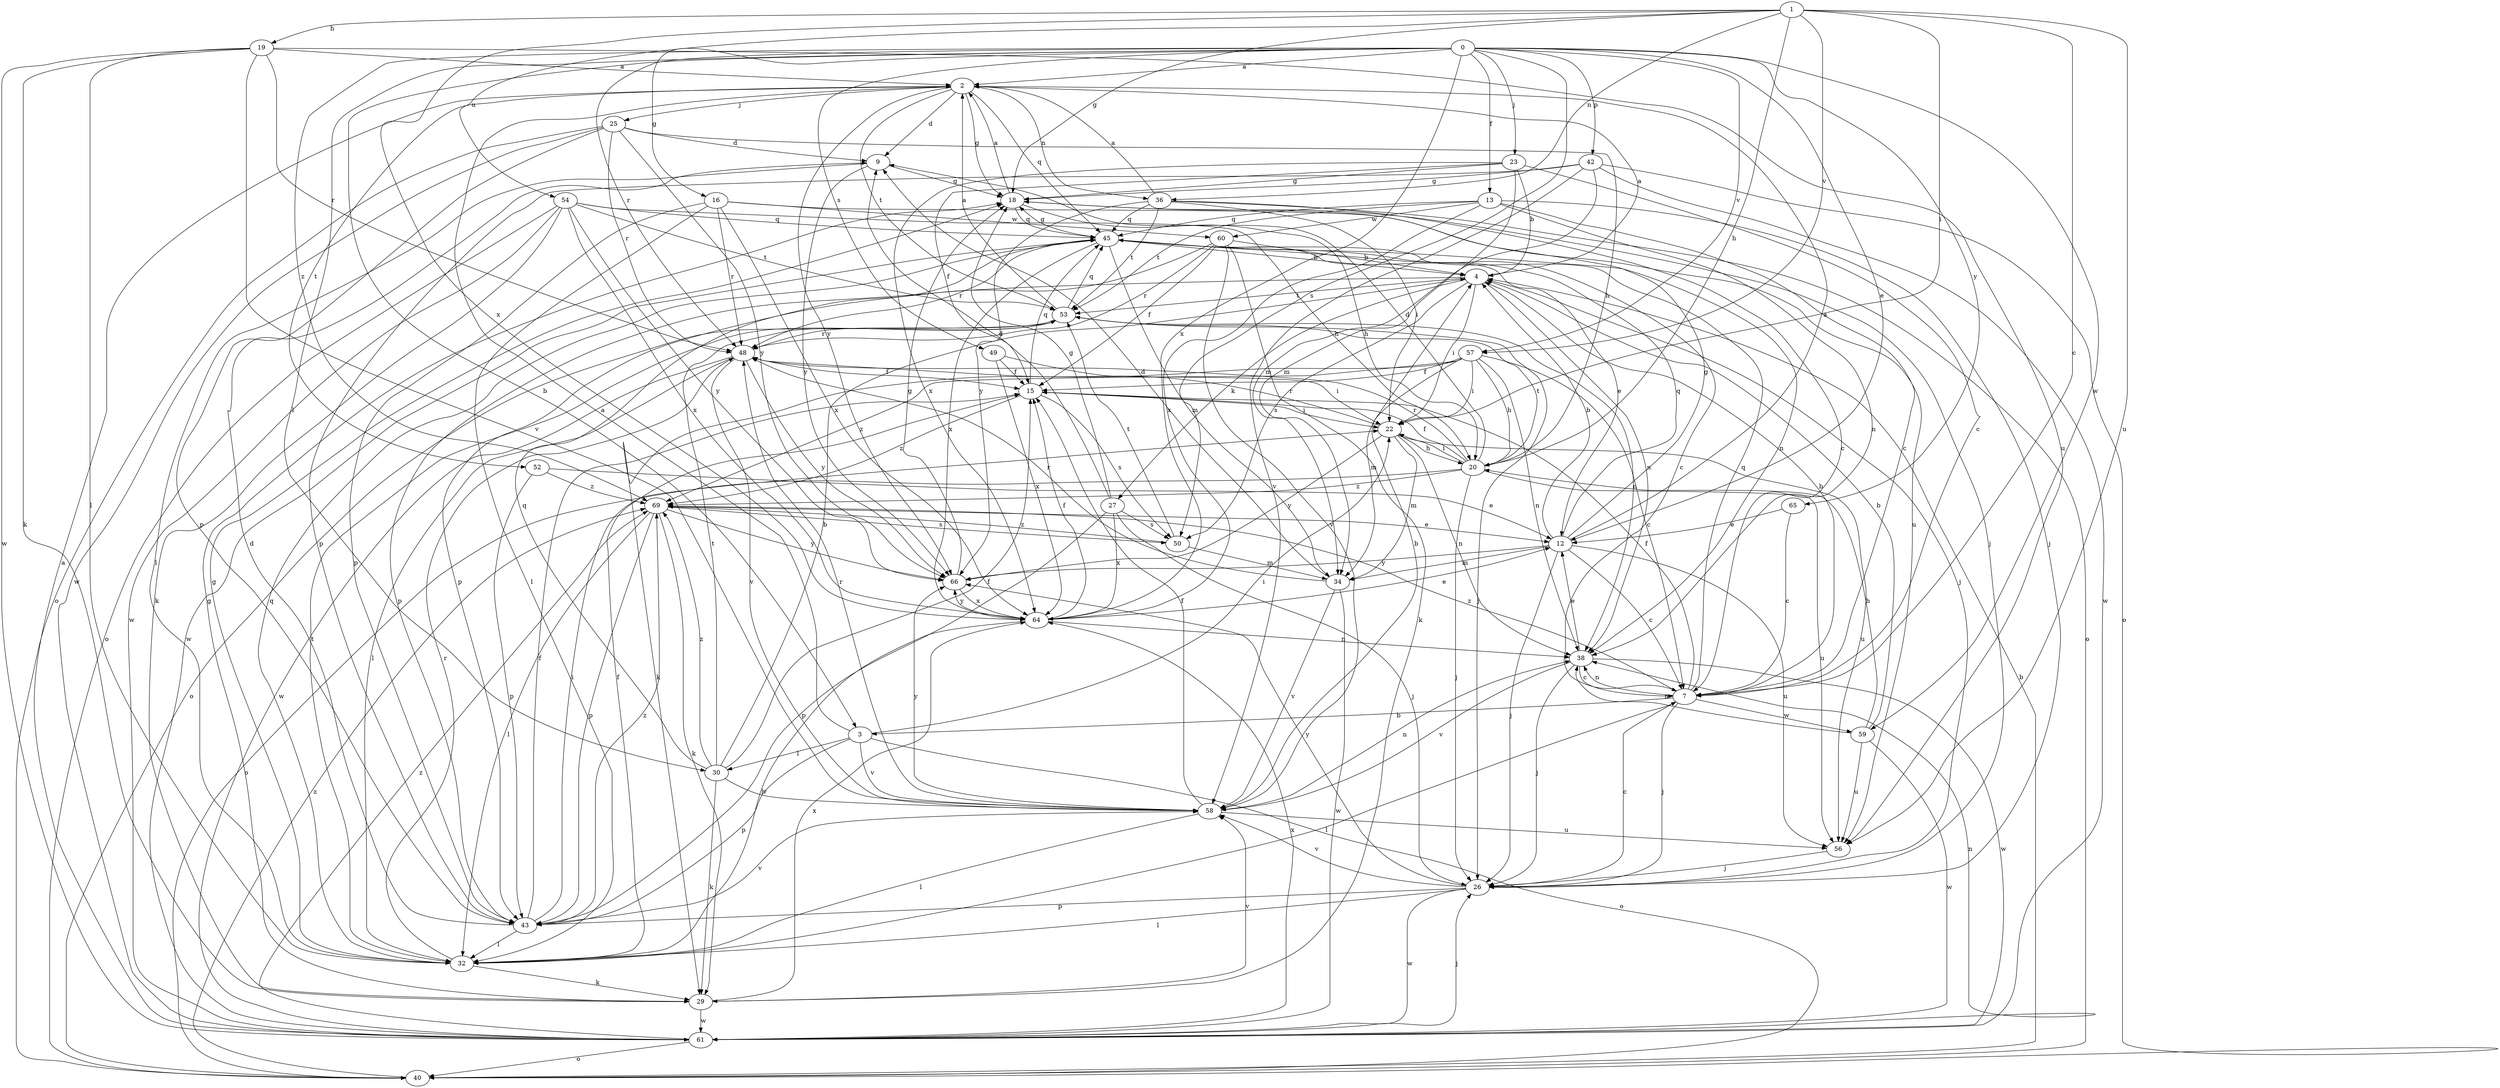 strict digraph  {
0;
1;
2;
3;
4;
7;
9;
12;
13;
15;
16;
18;
19;
20;
22;
23;
25;
26;
27;
29;
30;
32;
34;
36;
38;
40;
42;
43;
45;
48;
49;
50;
52;
53;
54;
56;
57;
58;
59;
60;
61;
64;
65;
66;
69;
0 -> 2  [label=a];
0 -> 3  [label=b];
0 -> 12  [label=e];
0 -> 13  [label=f];
0 -> 16  [label=g];
0 -> 23  [label=j];
0 -> 30  [label=l];
0 -> 42  [label=p];
0 -> 48  [label=r];
0 -> 49  [label=s];
0 -> 50  [label=s];
0 -> 57  [label=v];
0 -> 59  [label=w];
0 -> 64  [label=x];
0 -> 65  [label=y];
0 -> 69  [label=z];
1 -> 7  [label=c];
1 -> 18  [label=g];
1 -> 19  [label=h];
1 -> 20  [label=h];
1 -> 22  [label=i];
1 -> 36  [label=n];
1 -> 54  [label=u];
1 -> 56  [label=u];
1 -> 57  [label=v];
1 -> 64  [label=x];
2 -> 9  [label=d];
2 -> 18  [label=g];
2 -> 25  [label=j];
2 -> 36  [label=n];
2 -> 45  [label=q];
2 -> 52  [label=t];
2 -> 53  [label=t];
2 -> 66  [label=y];
3 -> 2  [label=a];
3 -> 22  [label=i];
3 -> 30  [label=l];
3 -> 40  [label=o];
3 -> 43  [label=p];
3 -> 58  [label=v];
4 -> 2  [label=a];
4 -> 22  [label=i];
4 -> 26  [label=j];
4 -> 27  [label=k];
4 -> 38  [label=n];
4 -> 43  [label=p];
4 -> 50  [label=s];
4 -> 53  [label=t];
7 -> 3  [label=b];
7 -> 4  [label=b];
7 -> 15  [label=f];
7 -> 26  [label=j];
7 -> 32  [label=l];
7 -> 38  [label=n];
7 -> 45  [label=q];
7 -> 59  [label=w];
7 -> 69  [label=z];
9 -> 18  [label=g];
9 -> 32  [label=l];
9 -> 66  [label=y];
12 -> 2  [label=a];
12 -> 4  [label=b];
12 -> 7  [label=c];
12 -> 18  [label=g];
12 -> 26  [label=j];
12 -> 34  [label=m];
12 -> 45  [label=q];
12 -> 56  [label=u];
12 -> 66  [label=y];
13 -> 7  [label=c];
13 -> 26  [label=j];
13 -> 38  [label=n];
13 -> 45  [label=q];
13 -> 53  [label=t];
13 -> 60  [label=w];
13 -> 64  [label=x];
15 -> 22  [label=i];
15 -> 45  [label=q];
15 -> 50  [label=s];
15 -> 69  [label=z];
16 -> 32  [label=l];
16 -> 43  [label=p];
16 -> 48  [label=r];
16 -> 56  [label=u];
16 -> 60  [label=w];
16 -> 64  [label=x];
18 -> 2  [label=a];
18 -> 20  [label=h];
18 -> 26  [label=j];
18 -> 45  [label=q];
19 -> 2  [label=a];
19 -> 29  [label=k];
19 -> 32  [label=l];
19 -> 48  [label=r];
19 -> 56  [label=u];
19 -> 58  [label=v];
19 -> 61  [label=w];
20 -> 9  [label=d];
20 -> 15  [label=f];
20 -> 22  [label=i];
20 -> 26  [label=j];
20 -> 40  [label=o];
20 -> 48  [label=r];
20 -> 53  [label=t];
20 -> 56  [label=u];
20 -> 69  [label=z];
22 -> 20  [label=h];
22 -> 34  [label=m];
22 -> 38  [label=n];
22 -> 48  [label=r];
22 -> 56  [label=u];
22 -> 66  [label=y];
23 -> 4  [label=b];
23 -> 7  [label=c];
23 -> 15  [label=f];
23 -> 18  [label=g];
23 -> 34  [label=m];
23 -> 64  [label=x];
25 -> 9  [label=d];
25 -> 20  [label=h];
25 -> 40  [label=o];
25 -> 43  [label=p];
25 -> 48  [label=r];
25 -> 61  [label=w];
25 -> 66  [label=y];
26 -> 7  [label=c];
26 -> 32  [label=l];
26 -> 43  [label=p];
26 -> 58  [label=v];
26 -> 61  [label=w];
26 -> 66  [label=y];
27 -> 9  [label=d];
27 -> 18  [label=g];
27 -> 26  [label=j];
27 -> 43  [label=p];
27 -> 50  [label=s];
27 -> 64  [label=x];
29 -> 18  [label=g];
29 -> 58  [label=v];
29 -> 61  [label=w];
29 -> 64  [label=x];
30 -> 4  [label=b];
30 -> 15  [label=f];
30 -> 29  [label=k];
30 -> 45  [label=q];
30 -> 53  [label=t];
30 -> 58  [label=v];
30 -> 69  [label=z];
32 -> 15  [label=f];
32 -> 18  [label=g];
32 -> 29  [label=k];
32 -> 45  [label=q];
32 -> 48  [label=r];
32 -> 53  [label=t];
34 -> 9  [label=d];
34 -> 48  [label=r];
34 -> 58  [label=v];
34 -> 61  [label=w];
36 -> 2  [label=a];
36 -> 7  [label=c];
36 -> 22  [label=i];
36 -> 40  [label=o];
36 -> 45  [label=q];
36 -> 53  [label=t];
36 -> 66  [label=y];
38 -> 7  [label=c];
38 -> 12  [label=e];
38 -> 26  [label=j];
38 -> 58  [label=v];
38 -> 61  [label=w];
40 -> 4  [label=b];
40 -> 69  [label=z];
42 -> 18  [label=g];
42 -> 34  [label=m];
42 -> 40  [label=o];
42 -> 43  [label=p];
42 -> 58  [label=v];
42 -> 61  [label=w];
43 -> 9  [label=d];
43 -> 15  [label=f];
43 -> 22  [label=i];
43 -> 32  [label=l];
43 -> 58  [label=v];
43 -> 69  [label=z];
45 -> 4  [label=b];
45 -> 7  [label=c];
45 -> 12  [label=e];
45 -> 18  [label=g];
45 -> 34  [label=m];
45 -> 38  [label=n];
45 -> 48  [label=r];
45 -> 61  [label=w];
45 -> 64  [label=x];
48 -> 15  [label=f];
48 -> 32  [label=l];
48 -> 58  [label=v];
48 -> 61  [label=w];
48 -> 66  [label=y];
49 -> 15  [label=f];
49 -> 22  [label=i];
49 -> 64  [label=x];
50 -> 34  [label=m];
50 -> 53  [label=t];
50 -> 69  [label=z];
52 -> 12  [label=e];
52 -> 43  [label=p];
52 -> 69  [label=z];
53 -> 2  [label=a];
53 -> 26  [label=j];
53 -> 38  [label=n];
53 -> 40  [label=o];
53 -> 45  [label=q];
53 -> 48  [label=r];
54 -> 20  [label=h];
54 -> 29  [label=k];
54 -> 40  [label=o];
54 -> 45  [label=q];
54 -> 53  [label=t];
54 -> 61  [label=w];
54 -> 64  [label=x];
54 -> 66  [label=y];
56 -> 26  [label=j];
57 -> 7  [label=c];
57 -> 15  [label=f];
57 -> 20  [label=h];
57 -> 22  [label=i];
57 -> 29  [label=k];
57 -> 34  [label=m];
57 -> 38  [label=n];
57 -> 69  [label=z];
58 -> 4  [label=b];
58 -> 15  [label=f];
58 -> 32  [label=l];
58 -> 38  [label=n];
58 -> 48  [label=r];
58 -> 56  [label=u];
58 -> 66  [label=y];
59 -> 4  [label=b];
59 -> 20  [label=h];
59 -> 38  [label=n];
59 -> 56  [label=u];
59 -> 61  [label=w];
60 -> 4  [label=b];
60 -> 15  [label=f];
60 -> 29  [label=k];
60 -> 43  [label=p];
60 -> 48  [label=r];
60 -> 58  [label=v];
61 -> 2  [label=a];
61 -> 26  [label=j];
61 -> 38  [label=n];
61 -> 40  [label=o];
61 -> 64  [label=x];
61 -> 69  [label=z];
64 -> 12  [label=e];
64 -> 15  [label=f];
64 -> 32  [label=l];
64 -> 38  [label=n];
64 -> 66  [label=y];
65 -> 7  [label=c];
65 -> 12  [label=e];
66 -> 18  [label=g];
66 -> 64  [label=x];
69 -> 12  [label=e];
69 -> 29  [label=k];
69 -> 32  [label=l];
69 -> 43  [label=p];
69 -> 50  [label=s];
69 -> 66  [label=y];
}
